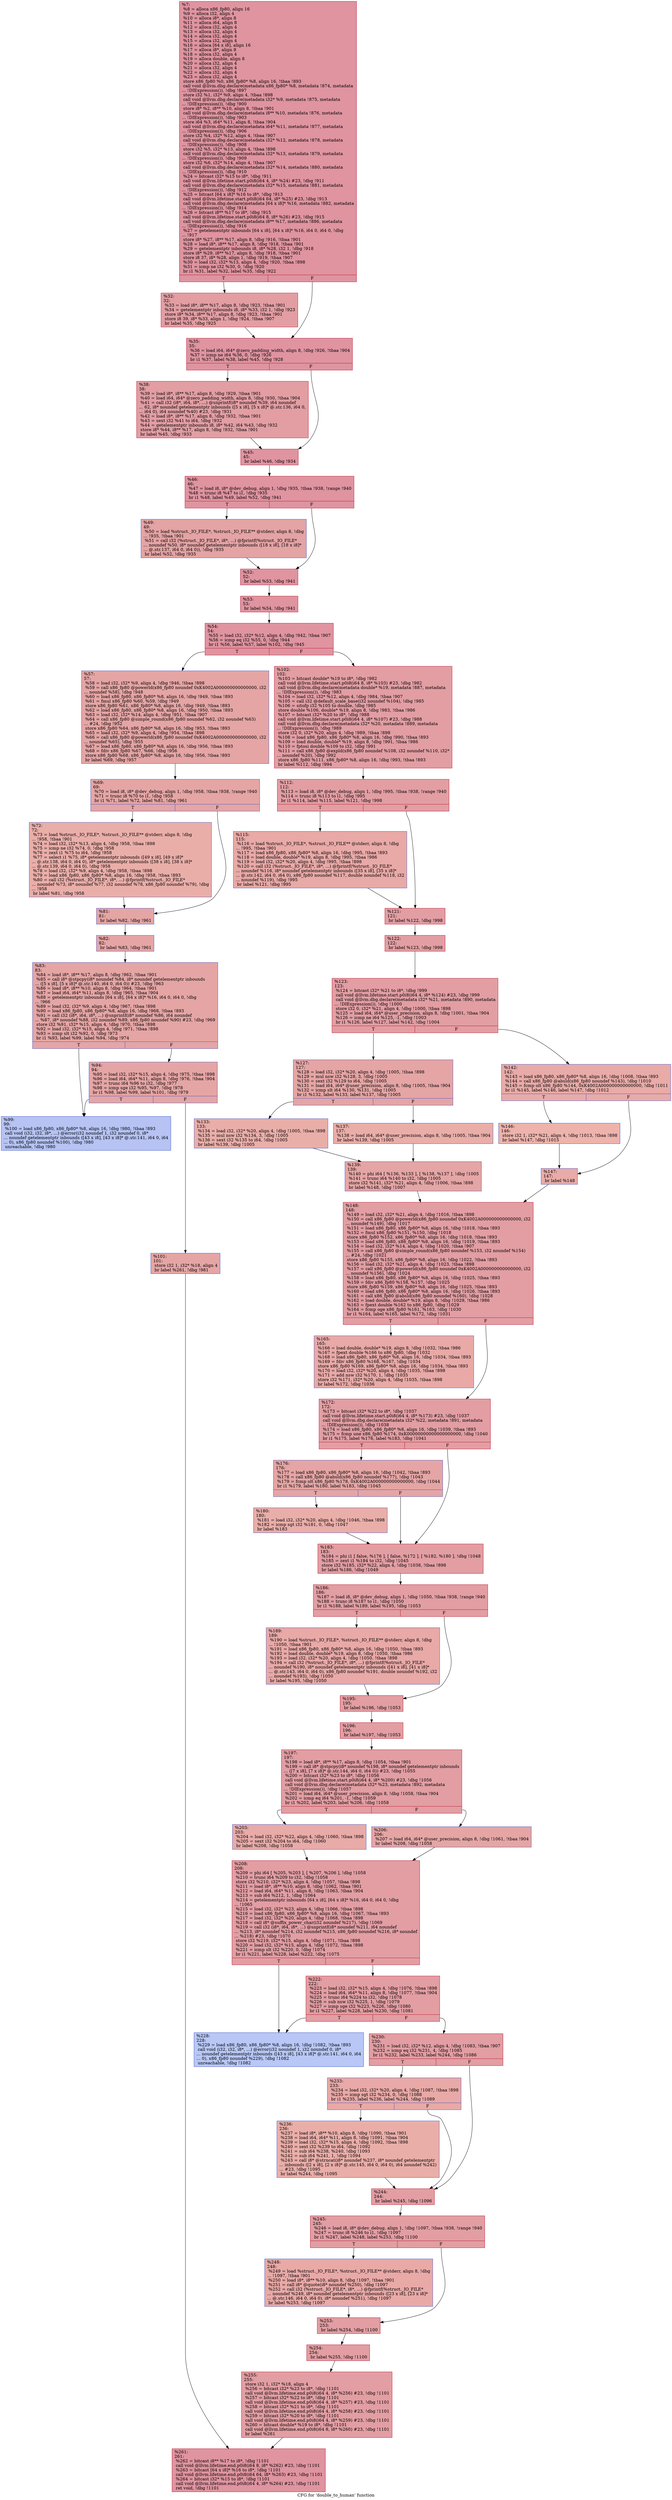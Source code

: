 digraph "CFG for 'double_to_human' function" {
	label="CFG for 'double_to_human' function";

	Node0xcc9bf0 [shape=record,color="#b70d28ff", style=filled, fillcolor="#b70d2870",label="{%7:\l  %8 = alloca x86_fp80, align 16\l  %9 = alloca i32, align 4\l  %10 = alloca i8*, align 8\l  %11 = alloca i64, align 8\l  %12 = alloca i32, align 4\l  %13 = alloca i32, align 4\l  %14 = alloca i32, align 4\l  %15 = alloca i32, align 4\l  %16 = alloca [64 x i8], align 16\l  %17 = alloca i8*, align 8\l  %18 = alloca i32, align 4\l  %19 = alloca double, align 8\l  %20 = alloca i32, align 4\l  %21 = alloca i32, align 4\l  %22 = alloca i32, align 4\l  %23 = alloca i32, align 4\l  store x86_fp80 %0, x86_fp80* %8, align 16, !tbaa !893\l  call void @llvm.dbg.declare(metadata x86_fp80* %8, metadata !874, metadata\l... !DIExpression()), !dbg !897\l  store i32 %1, i32* %9, align 4, !tbaa !898\l  call void @llvm.dbg.declare(metadata i32* %9, metadata !875, metadata\l... !DIExpression()), !dbg !900\l  store i8* %2, i8** %10, align 8, !tbaa !901\l  call void @llvm.dbg.declare(metadata i8** %10, metadata !876, metadata\l... !DIExpression()), !dbg !903\l  store i64 %3, i64* %11, align 8, !tbaa !904\l  call void @llvm.dbg.declare(metadata i64* %11, metadata !877, metadata\l... !DIExpression()), !dbg !906\l  store i32 %4, i32* %12, align 4, !tbaa !907\l  call void @llvm.dbg.declare(metadata i32* %12, metadata !878, metadata\l... !DIExpression()), !dbg !908\l  store i32 %5, i32* %13, align 4, !tbaa !898\l  call void @llvm.dbg.declare(metadata i32* %13, metadata !879, metadata\l... !DIExpression()), !dbg !909\l  store i32 %6, i32* %14, align 4, !tbaa !907\l  call void @llvm.dbg.declare(metadata i32* %14, metadata !880, metadata\l... !DIExpression()), !dbg !910\l  %24 = bitcast i32* %15 to i8*, !dbg !911\l  call void @llvm.lifetime.start.p0i8(i64 4, i8* %24) #23, !dbg !911\l  call void @llvm.dbg.declare(metadata i32* %15, metadata !881, metadata\l... !DIExpression()), !dbg !912\l  %25 = bitcast [64 x i8]* %16 to i8*, !dbg !913\l  call void @llvm.lifetime.start.p0i8(i64 64, i8* %25) #23, !dbg !913\l  call void @llvm.dbg.declare(metadata [64 x i8]* %16, metadata !882, metadata\l... !DIExpression()), !dbg !914\l  %26 = bitcast i8** %17 to i8*, !dbg !915\l  call void @llvm.lifetime.start.p0i8(i64 8, i8* %26) #23, !dbg !915\l  call void @llvm.dbg.declare(metadata i8** %17, metadata !886, metadata\l... !DIExpression()), !dbg !916\l  %27 = getelementptr inbounds [64 x i8], [64 x i8]* %16, i64 0, i64 0, !dbg\l... !917\l  store i8* %27, i8** %17, align 8, !dbg !916, !tbaa !901\l  %28 = load i8*, i8** %17, align 8, !dbg !918, !tbaa !901\l  %29 = getelementptr inbounds i8, i8* %28, i32 1, !dbg !918\l  store i8* %29, i8** %17, align 8, !dbg !918, !tbaa !901\l  store i8 37, i8* %28, align 1, !dbg !919, !tbaa !907\l  %30 = load i32, i32* %13, align 4, !dbg !920, !tbaa !898\l  %31 = icmp ne i32 %30, 0, !dbg !920\l  br i1 %31, label %32, label %35, !dbg !922\l|{<s0>T|<s1>F}}"];
	Node0xcc9bf0:s0 -> Node0xcc9f10;
	Node0xcc9bf0:s1 -> Node0xccc7b0;
	Node0xcc9f10 [shape=record,color="#b70d28ff", style=filled, fillcolor="#be242e70",label="{%32:\l32:                                               \l  %33 = load i8*, i8** %17, align 8, !dbg !923, !tbaa !901\l  %34 = getelementptr inbounds i8, i8* %33, i32 1, !dbg !923\l  store i8* %34, i8** %17, align 8, !dbg !923, !tbaa !901\l  store i8 39, i8* %33, align 1, !dbg !924, !tbaa !907\l  br label %35, !dbg !925\l}"];
	Node0xcc9f10 -> Node0xccc7b0;
	Node0xccc7b0 [shape=record,color="#b70d28ff", style=filled, fillcolor="#b70d2870",label="{%35:\l35:                                               \l  %36 = load i64, i64* @zero_padding_width, align 8, !dbg !926, !tbaa !904\l  %37 = icmp ne i64 %36, 0, !dbg !926\l  br i1 %37, label %38, label %45, !dbg !928\l|{<s0>T|<s1>F}}"];
	Node0xccc7b0:s0 -> Node0xccc800;
	Node0xccc7b0:s1 -> Node0xccc850;
	Node0xccc800 [shape=record,color="#b70d28ff", style=filled, fillcolor="#be242e70",label="{%38:\l38:                                               \l  %39 = load i8*, i8** %17, align 8, !dbg !929, !tbaa !901\l  %40 = load i64, i64* @zero_padding_width, align 8, !dbg !930, !tbaa !904\l  %41 = call i32 (i8*, i64, i8*, ...) @snprintf(i8* noundef %39, i64 noundef\l... 62, i8* noundef getelementptr inbounds ([5 x i8], [5 x i8]* @.str.136, i64 0,\l... i64 0), i64 noundef %40) #23, !dbg !931\l  %42 = load i8*, i8** %17, align 8, !dbg !932, !tbaa !901\l  %43 = sext i32 %41 to i64, !dbg !932\l  %44 = getelementptr inbounds i8, i8* %42, i64 %43, !dbg !932\l  store i8* %44, i8** %17, align 8, !dbg !932, !tbaa !901\l  br label %45, !dbg !933\l}"];
	Node0xccc800 -> Node0xccc850;
	Node0xccc850 [shape=record,color="#b70d28ff", style=filled, fillcolor="#b70d2870",label="{%45:\l45:                                               \l  br label %46, !dbg !934\l}"];
	Node0xccc850 -> Node0xccc8a0;
	Node0xccc8a0 [shape=record,color="#b70d28ff", style=filled, fillcolor="#b70d2870",label="{%46:\l46:                                               \l  %47 = load i8, i8* @dev_debug, align 1, !dbg !935, !tbaa !938, !range !940\l  %48 = trunc i8 %47 to i1, !dbg !935\l  br i1 %48, label %49, label %52, !dbg !941\l|{<s0>T|<s1>F}}"];
	Node0xccc8a0:s0 -> Node0xccc8f0;
	Node0xccc8a0:s1 -> Node0xccc940;
	Node0xccc8f0 [shape=record,color="#3d50c3ff", style=filled, fillcolor="#c32e3170",label="{%49:\l49:                                               \l  %50 = load %struct._IO_FILE*, %struct._IO_FILE** @stderr, align 8, !dbg\l... !935, !tbaa !901\l  %51 = call i32 (%struct._IO_FILE*, i8*, ...) @fprintf(%struct._IO_FILE*\l... noundef %50, i8* noundef getelementptr inbounds ([18 x i8], [18 x i8]*\l... @.str.137, i64 0, i64 0)), !dbg !935\l  br label %52, !dbg !935\l}"];
	Node0xccc8f0 -> Node0xccc940;
	Node0xccc940 [shape=record,color="#b70d28ff", style=filled, fillcolor="#b70d2870",label="{%52:\l52:                                               \l  br label %53, !dbg !941\l}"];
	Node0xccc940 -> Node0xccc990;
	Node0xccc990 [shape=record,color="#b70d28ff", style=filled, fillcolor="#b70d2870",label="{%53:\l53:                                               \l  br label %54, !dbg !941\l}"];
	Node0xccc990 -> Node0xccc9e0;
	Node0xccc9e0 [shape=record,color="#b70d28ff", style=filled, fillcolor="#b70d2870",label="{%54:\l54:                                               \l  %55 = load i32, i32* %12, align 4, !dbg !942, !tbaa !907\l  %56 = icmp eq i32 %55, 0, !dbg !944\l  br i1 %56, label %57, label %102, !dbg !945\l|{<s0>T|<s1>F}}"];
	Node0xccc9e0:s0 -> Node0xccca30;
	Node0xccc9e0:s1 -> Node0xcccd00;
	Node0xccca30 [shape=record,color="#3d50c3ff", style=filled, fillcolor="#c5333470",label="{%57:\l57:                                               \l  %58 = load i32, i32* %9, align 4, !dbg !946, !tbaa !898\l  %59 = call x86_fp80 @powerld(x86_fp80 noundef 0xK4002A000000000000000, i32\l... noundef %58), !dbg !948\l  %60 = load x86_fp80, x86_fp80* %8, align 16, !dbg !949, !tbaa !893\l  %61 = fmul x86_fp80 %60, %59, !dbg !949\l  store x86_fp80 %61, x86_fp80* %8, align 16, !dbg !949, !tbaa !893\l  %62 = load x86_fp80, x86_fp80* %8, align 16, !dbg !950, !tbaa !893\l  %63 = load i32, i32* %14, align 4, !dbg !951, !tbaa !907\l  %64 = call x86_fp80 @simple_round(x86_fp80 noundef %62, i32 noundef %63)\l... #24, !dbg !952\l  store x86_fp80 %64, x86_fp80* %8, align 16, !dbg !953, !tbaa !893\l  %65 = load i32, i32* %9, align 4, !dbg !954, !tbaa !898\l  %66 = call x86_fp80 @powerld(x86_fp80 noundef 0xK4002A000000000000000, i32\l... noundef %65), !dbg !955\l  %67 = load x86_fp80, x86_fp80* %8, align 16, !dbg !956, !tbaa !893\l  %68 = fdiv x86_fp80 %67, %66, !dbg !956\l  store x86_fp80 %68, x86_fp80* %8, align 16, !dbg !956, !tbaa !893\l  br label %69, !dbg !957\l}"];
	Node0xccca30 -> Node0xccca80;
	Node0xccca80 [shape=record,color="#3d50c3ff", style=filled, fillcolor="#c5333470",label="{%69:\l69:                                               \l  %70 = load i8, i8* @dev_debug, align 1, !dbg !958, !tbaa !938, !range !940\l  %71 = trunc i8 %70 to i1, !dbg !958\l  br i1 %71, label %72, label %81, !dbg !961\l|{<s0>T|<s1>F}}"];
	Node0xccca80:s0 -> Node0xcccad0;
	Node0xccca80:s1 -> Node0xcccb20;
	Node0xcccad0 [shape=record,color="#3d50c3ff", style=filled, fillcolor="#d0473d70",label="{%72:\l72:                                               \l  %73 = load %struct._IO_FILE*, %struct._IO_FILE** @stderr, align 8, !dbg\l... !958, !tbaa !901\l  %74 = load i32, i32* %13, align 4, !dbg !958, !tbaa !898\l  %75 = icmp ne i32 %74, 0, !dbg !958\l  %76 = zext i1 %75 to i64, !dbg !958\l  %77 = select i1 %75, i8* getelementptr inbounds ([49 x i8], [49 x i8]*\l... @.str.138, i64 0, i64 0), i8* getelementptr inbounds ([38 x i8], [38 x i8]*\l... @.str.139, i64 0, i64 0), !dbg !958\l  %78 = load i32, i32* %9, align 4, !dbg !958, !tbaa !898\l  %79 = load x86_fp80, x86_fp80* %8, align 16, !dbg !958, !tbaa !893\l  %80 = call i32 (%struct._IO_FILE*, i8*, ...) @fprintf(%struct._IO_FILE*\l... noundef %73, i8* noundef %77, i32 noundef %78, x86_fp80 noundef %79), !dbg\l... !958\l  br label %81, !dbg !958\l}"];
	Node0xcccad0 -> Node0xcccb20;
	Node0xcccb20 [shape=record,color="#3d50c3ff", style=filled, fillcolor="#c5333470",label="{%81:\l81:                                               \l  br label %82, !dbg !961\l}"];
	Node0xcccb20 -> Node0xcccb70;
	Node0xcccb70 [shape=record,color="#3d50c3ff", style=filled, fillcolor="#c5333470",label="{%82:\l82:                                               \l  br label %83, !dbg !961\l}"];
	Node0xcccb70 -> Node0xcccbc0;
	Node0xcccbc0 [shape=record,color="#3d50c3ff", style=filled, fillcolor="#c5333470",label="{%83:\l83:                                               \l  %84 = load i8*, i8** %17, align 8, !dbg !962, !tbaa !901\l  %85 = call i8* @stpcpy(i8* noundef %84, i8* noundef getelementptr inbounds\l... ([5 x i8], [5 x i8]* @.str.140, i64 0, i64 0)) #23, !dbg !963\l  %86 = load i8*, i8** %10, align 8, !dbg !964, !tbaa !901\l  %87 = load i64, i64* %11, align 8, !dbg !965, !tbaa !904\l  %88 = getelementptr inbounds [64 x i8], [64 x i8]* %16, i64 0, i64 0, !dbg\l... !966\l  %89 = load i32, i32* %9, align 4, !dbg !967, !tbaa !898\l  %90 = load x86_fp80, x86_fp80* %8, align 16, !dbg !968, !tbaa !893\l  %91 = call i32 (i8*, i64, i8*, ...) @snprintf(i8* noundef %86, i64 noundef\l... %87, i8* noundef %88, i32 noundef %89, x86_fp80 noundef %90) #23, !dbg !969\l  store i32 %91, i32* %15, align 4, !dbg !970, !tbaa !898\l  %92 = load i32, i32* %15, align 4, !dbg !971, !tbaa !898\l  %93 = icmp slt i32 %92, 0, !dbg !973\l  br i1 %93, label %99, label %94, !dbg !974\l|{<s0>T|<s1>F}}"];
	Node0xcccbc0:s0 -> Node0xcccc60;
	Node0xcccbc0:s1 -> Node0xcccc10;
	Node0xcccc10 [shape=record,color="#3d50c3ff", style=filled, fillcolor="#c5333470",label="{%94:\l94:                                               \l  %95 = load i32, i32* %15, align 4, !dbg !975, !tbaa !898\l  %96 = load i64, i64* %11, align 8, !dbg !976, !tbaa !904\l  %97 = trunc i64 %96 to i32, !dbg !977\l  %98 = icmp sge i32 %95, %97, !dbg !978\l  br i1 %98, label %99, label %101, !dbg !979\l|{<s0>T|<s1>F}}"];
	Node0xcccc10:s0 -> Node0xcccc60;
	Node0xcccc10:s1 -> Node0xccccb0;
	Node0xcccc60 [shape=record,color="#3d50c3ff", style=filled, fillcolor="#5977e370",label="{%99:\l99:                                               \l  %100 = load x86_fp80, x86_fp80* %8, align 16, !dbg !980, !tbaa !893\l  call void (i32, i32, i8*, ...) @error(i32 noundef 1, i32 noundef 0, i8*\l... noundef getelementptr inbounds ([43 x i8], [43 x i8]* @.str.141, i64 0, i64\l... 0), x86_fp80 noundef %100), !dbg !980\l  unreachable, !dbg !980\l}"];
	Node0xccccb0 [shape=record,color="#3d50c3ff", style=filled, fillcolor="#c5333470",label="{%101:\l101:                                              \l  store i32 1, i32* %18, align 4\l  br label %261, !dbg !981\l}"];
	Node0xccccb0 -> Node0xccd8e0;
	Node0xcccd00 [shape=record,color="#b70d28ff", style=filled, fillcolor="#be242e70",label="{%102:\l102:                                              \l  %103 = bitcast double* %19 to i8*, !dbg !982\l  call void @llvm.lifetime.start.p0i8(i64 8, i8* %103) #23, !dbg !982\l  call void @llvm.dbg.declare(metadata double* %19, metadata !887, metadata\l... !DIExpression()), !dbg !983\l  %104 = load i32, i32* %12, align 4, !dbg !984, !tbaa !907\l  %105 = call i32 @default_scale_base(i32 noundef %104), !dbg !985\l  %106 = sitofp i32 %105 to double, !dbg !985\l  store double %106, double* %19, align 8, !dbg !983, !tbaa !986\l  %107 = bitcast i32* %20 to i8*, !dbg !988\l  call void @llvm.lifetime.start.p0i8(i64 4, i8* %107) #23, !dbg !988\l  call void @llvm.dbg.declare(metadata i32* %20, metadata !889, metadata\l... !DIExpression()), !dbg !989\l  store i32 0, i32* %20, align 4, !dbg !989, !tbaa !898\l  %108 = load x86_fp80, x86_fp80* %8, align 16, !dbg !990, !tbaa !893\l  %109 = load double, double* %19, align 8, !dbg !991, !tbaa !986\l  %110 = fptosi double %109 to i32, !dbg !991\l  %111 = call x86_fp80 @expld(x86_fp80 noundef %108, i32 noundef %110, i32*\l... noundef %20), !dbg !992\l  store x86_fp80 %111, x86_fp80* %8, align 16, !dbg !993, !tbaa !893\l  br label %112, !dbg !994\l}"];
	Node0xcccd00 -> Node0xcccd50;
	Node0xcccd50 [shape=record,color="#b70d28ff", style=filled, fillcolor="#be242e70",label="{%112:\l112:                                              \l  %113 = load i8, i8* @dev_debug, align 1, !dbg !995, !tbaa !938, !range !940\l  %114 = trunc i8 %113 to i1, !dbg !995\l  br i1 %114, label %115, label %121, !dbg !998\l|{<s0>T|<s1>F}}"];
	Node0xcccd50:s0 -> Node0xcccda0;
	Node0xcccd50:s1 -> Node0xcccdf0;
	Node0xcccda0 [shape=record,color="#3d50c3ff", style=filled, fillcolor="#ca3b3770",label="{%115:\l115:                                              \l  %116 = load %struct._IO_FILE*, %struct._IO_FILE** @stderr, align 8, !dbg\l... !995, !tbaa !901\l  %117 = load x86_fp80, x86_fp80* %8, align 16, !dbg !995, !tbaa !893\l  %118 = load double, double* %19, align 8, !dbg !995, !tbaa !986\l  %119 = load i32, i32* %20, align 4, !dbg !995, !tbaa !898\l  %120 = call i32 (%struct._IO_FILE*, i8*, ...) @fprintf(%struct._IO_FILE*\l... noundef %116, i8* noundef getelementptr inbounds ([35 x i8], [35 x i8]*\l... @.str.142, i64 0, i64 0), x86_fp80 noundef %117, double noundef %118, i32\l... noundef %119), !dbg !995\l  br label %121, !dbg !995\l}"];
	Node0xcccda0 -> Node0xcccdf0;
	Node0xcccdf0 [shape=record,color="#b70d28ff", style=filled, fillcolor="#be242e70",label="{%121:\l121:                                              \l  br label %122, !dbg !998\l}"];
	Node0xcccdf0 -> Node0xccce40;
	Node0xccce40 [shape=record,color="#b70d28ff", style=filled, fillcolor="#be242e70",label="{%122:\l122:                                              \l  br label %123, !dbg !998\l}"];
	Node0xccce40 -> Node0xccce90;
	Node0xccce90 [shape=record,color="#b70d28ff", style=filled, fillcolor="#be242e70",label="{%123:\l123:                                              \l  %124 = bitcast i32* %21 to i8*, !dbg !999\l  call void @llvm.lifetime.start.p0i8(i64 4, i8* %124) #23, !dbg !999\l  call void @llvm.dbg.declare(metadata i32* %21, metadata !890, metadata\l... !DIExpression()), !dbg !1000\l  store i32 0, i32* %21, align 4, !dbg !1000, !tbaa !898\l  %125 = load i64, i64* @user_precision, align 8, !dbg !1001, !tbaa !904\l  %126 = icmp ne i64 %125, -1, !dbg !1003\l  br i1 %126, label %127, label %142, !dbg !1004\l|{<s0>T|<s1>F}}"];
	Node0xccce90:s0 -> Node0xcccee0;
	Node0xccce90:s1 -> Node0xccd020;
	Node0xcccee0 [shape=record,color="#3d50c3ff", style=filled, fillcolor="#c5333470",label="{%127:\l127:                                              \l  %128 = load i32, i32* %20, align 4, !dbg !1005, !tbaa !898\l  %129 = mul nsw i32 %128, 3, !dbg !1005\l  %130 = sext i32 %129 to i64, !dbg !1005\l  %131 = load i64, i64* @user_precision, align 8, !dbg !1005, !tbaa !904\l  %132 = icmp slt i64 %130, %131, !dbg !1005\l  br i1 %132, label %133, label %137, !dbg !1005\l|{<s0>T|<s1>F}}"];
	Node0xcccee0:s0 -> Node0xcccf30;
	Node0xcccee0:s1 -> Node0xcccf80;
	Node0xcccf30 [shape=record,color="#3d50c3ff", style=filled, fillcolor="#d0473d70",label="{%133:\l133:                                              \l  %134 = load i32, i32* %20, align 4, !dbg !1005, !tbaa !898\l  %135 = mul nsw i32 %134, 3, !dbg !1005\l  %136 = sext i32 %135 to i64, !dbg !1005\l  br label %139, !dbg !1005\l}"];
	Node0xcccf30 -> Node0xcccfd0;
	Node0xcccf80 [shape=record,color="#3d50c3ff", style=filled, fillcolor="#d0473d70",label="{%137:\l137:                                              \l  %138 = load i64, i64* @user_precision, align 8, !dbg !1005, !tbaa !904\l  br label %139, !dbg !1005\l}"];
	Node0xcccf80 -> Node0xcccfd0;
	Node0xcccfd0 [shape=record,color="#3d50c3ff", style=filled, fillcolor="#c5333470",label="{%139:\l139:                                              \l  %140 = phi i64 [ %136, %133 ], [ %138, %137 ], !dbg !1005\l  %141 = trunc i64 %140 to i32, !dbg !1005\l  store i32 %141, i32* %21, align 4, !dbg !1006, !tbaa !898\l  br label %148, !dbg !1007\l}"];
	Node0xcccfd0 -> Node0xccd110;
	Node0xccd020 [shape=record,color="#3d50c3ff", style=filled, fillcolor="#cc403a70",label="{%142:\l142:                                              \l  %143 = load x86_fp80, x86_fp80* %8, align 16, !dbg !1008, !tbaa !893\l  %144 = call x86_fp80 @absld(x86_fp80 noundef %143), !dbg !1010\l  %145 = fcmp olt x86_fp80 %144, 0xK4002A000000000000000, !dbg !1011\l  br i1 %145, label %146, label %147, !dbg !1012\l|{<s0>T|<s1>F}}"];
	Node0xccd020:s0 -> Node0xccd070;
	Node0xccd020:s1 -> Node0xccd0c0;
	Node0xccd070 [shape=record,color="#3d50c3ff", style=filled, fillcolor="#d6524470",label="{%146:\l146:                                              \l  store i32 1, i32* %21, align 4, !dbg !1013, !tbaa !898\l  br label %147, !dbg !1015\l}"];
	Node0xccd070 -> Node0xccd0c0;
	Node0xccd0c0 [shape=record,color="#3d50c3ff", style=filled, fillcolor="#cc403a70",label="{%147:\l147:                                              \l  br label %148\l}"];
	Node0xccd0c0 -> Node0xccd110;
	Node0xccd110 [shape=record,color="#b70d28ff", style=filled, fillcolor="#be242e70",label="{%148:\l148:                                              \l  %149 = load i32, i32* %21, align 4, !dbg !1016, !tbaa !898\l  %150 = call x86_fp80 @powerld(x86_fp80 noundef 0xK4002A000000000000000, i32\l... noundef %149), !dbg !1017\l  %151 = load x86_fp80, x86_fp80* %8, align 16, !dbg !1018, !tbaa !893\l  %152 = fmul x86_fp80 %151, %150, !dbg !1018\l  store x86_fp80 %152, x86_fp80* %8, align 16, !dbg !1018, !tbaa !893\l  %153 = load x86_fp80, x86_fp80* %8, align 16, !dbg !1019, !tbaa !893\l  %154 = load i32, i32* %14, align 4, !dbg !1020, !tbaa !907\l  %155 = call x86_fp80 @simple_round(x86_fp80 noundef %153, i32 noundef %154)\l... #24, !dbg !1021\l  store x86_fp80 %155, x86_fp80* %8, align 16, !dbg !1022, !tbaa !893\l  %156 = load i32, i32* %21, align 4, !dbg !1023, !tbaa !898\l  %157 = call x86_fp80 @powerld(x86_fp80 noundef 0xK4002A000000000000000, i32\l... noundef %156), !dbg !1024\l  %158 = load x86_fp80, x86_fp80* %8, align 16, !dbg !1025, !tbaa !893\l  %159 = fdiv x86_fp80 %158, %157, !dbg !1025\l  store x86_fp80 %159, x86_fp80* %8, align 16, !dbg !1025, !tbaa !893\l  %160 = load x86_fp80, x86_fp80* %8, align 16, !dbg !1026, !tbaa !893\l  %161 = call x86_fp80 @absld(x86_fp80 noundef %160), !dbg !1028\l  %162 = load double, double* %19, align 8, !dbg !1029, !tbaa !986\l  %163 = fpext double %162 to x86_fp80, !dbg !1029\l  %164 = fcmp oge x86_fp80 %161, %163, !dbg !1030\l  br i1 %164, label %165, label %172, !dbg !1031\l|{<s0>T|<s1>F}}"];
	Node0xccd110:s0 -> Node0xccd160;
	Node0xccd110:s1 -> Node0xccd1b0;
	Node0xccd160 [shape=record,color="#3d50c3ff", style=filled, fillcolor="#ca3b3770",label="{%165:\l165:                                              \l  %166 = load double, double* %19, align 8, !dbg !1032, !tbaa !986\l  %167 = fpext double %166 to x86_fp80, !dbg !1032\l  %168 = load x86_fp80, x86_fp80* %8, align 16, !dbg !1034, !tbaa !893\l  %169 = fdiv x86_fp80 %168, %167, !dbg !1034\l  store x86_fp80 %169, x86_fp80* %8, align 16, !dbg !1034, !tbaa !893\l  %170 = load i32, i32* %20, align 4, !dbg !1035, !tbaa !898\l  %171 = add nsw i32 %170, 1, !dbg !1035\l  store i32 %171, i32* %20, align 4, !dbg !1035, !tbaa !898\l  br label %172, !dbg !1036\l}"];
	Node0xccd160 -> Node0xccd1b0;
	Node0xccd1b0 [shape=record,color="#b70d28ff", style=filled, fillcolor="#be242e70",label="{%172:\l172:                                              \l  %173 = bitcast i32* %22 to i8*, !dbg !1037\l  call void @llvm.lifetime.start.p0i8(i64 4, i8* %173) #23, !dbg !1037\l  call void @llvm.dbg.declare(metadata i32* %22, metadata !891, metadata\l... !DIExpression()), !dbg !1038\l  %174 = load x86_fp80, x86_fp80* %8, align 16, !dbg !1039, !tbaa !893\l  %175 = fcmp une x86_fp80 %174, 0xK00000000000000000000, !dbg !1040\l  br i1 %175, label %176, label %183, !dbg !1041\l|{<s0>T|<s1>F}}"];
	Node0xccd1b0:s0 -> Node0xccd200;
	Node0xccd1b0:s1 -> Node0xccd2a0;
	Node0xccd200 [shape=record,color="#3d50c3ff", style=filled, fillcolor="#c5333470",label="{%176:\l176:                                              \l  %177 = load x86_fp80, x86_fp80* %8, align 16, !dbg !1042, !tbaa !893\l  %178 = call x86_fp80 @absld(x86_fp80 noundef %177), !dbg !1043\l  %179 = fcmp olt x86_fp80 %178, 0xK4002A000000000000000, !dbg !1044\l  br i1 %179, label %180, label %183, !dbg !1045\l|{<s0>T|<s1>F}}"];
	Node0xccd200:s0 -> Node0xccd250;
	Node0xccd200:s1 -> Node0xccd2a0;
	Node0xccd250 [shape=record,color="#3d50c3ff", style=filled, fillcolor="#d0473d70",label="{%180:\l180:                                              \l  %181 = load i32, i32* %20, align 4, !dbg !1046, !tbaa !898\l  %182 = icmp sgt i32 %181, 0, !dbg !1047\l  br label %183\l}"];
	Node0xccd250 -> Node0xccd2a0;
	Node0xccd2a0 [shape=record,color="#b70d28ff", style=filled, fillcolor="#be242e70",label="{%183:\l183:                                              \l  %184 = phi i1 [ false, %176 ], [ false, %172 ], [ %182, %180 ], !dbg !1048\l  %185 = zext i1 %184 to i32, !dbg !1045\l  store i32 %185, i32* %22, align 4, !dbg !1038, !tbaa !898\l  br label %186, !dbg !1049\l}"];
	Node0xccd2a0 -> Node0xccd2f0;
	Node0xccd2f0 [shape=record,color="#b70d28ff", style=filled, fillcolor="#be242e70",label="{%186:\l186:                                              \l  %187 = load i8, i8* @dev_debug, align 1, !dbg !1050, !tbaa !938, !range !940\l  %188 = trunc i8 %187 to i1, !dbg !1050\l  br i1 %188, label %189, label %195, !dbg !1053\l|{<s0>T|<s1>F}}"];
	Node0xccd2f0:s0 -> Node0xccd340;
	Node0xccd2f0:s1 -> Node0xccd390;
	Node0xccd340 [shape=record,color="#3d50c3ff", style=filled, fillcolor="#ca3b3770",label="{%189:\l189:                                              \l  %190 = load %struct._IO_FILE*, %struct._IO_FILE** @stderr, align 8, !dbg\l... !1050, !tbaa !901\l  %191 = load x86_fp80, x86_fp80* %8, align 16, !dbg !1050, !tbaa !893\l  %192 = load double, double* %19, align 8, !dbg !1050, !tbaa !986\l  %193 = load i32, i32* %20, align 4, !dbg !1050, !tbaa !898\l  %194 = call i32 (%struct._IO_FILE*, i8*, ...) @fprintf(%struct._IO_FILE*\l... noundef %190, i8* noundef getelementptr inbounds ([41 x i8], [41 x i8]*\l... @.str.143, i64 0, i64 0), x86_fp80 noundef %191, double noundef %192, i32\l... noundef %193), !dbg !1050\l  br label %195, !dbg !1050\l}"];
	Node0xccd340 -> Node0xccd390;
	Node0xccd390 [shape=record,color="#b70d28ff", style=filled, fillcolor="#be242e70",label="{%195:\l195:                                              \l  br label %196, !dbg !1053\l}"];
	Node0xccd390 -> Node0xccd3e0;
	Node0xccd3e0 [shape=record,color="#b70d28ff", style=filled, fillcolor="#be242e70",label="{%196:\l196:                                              \l  br label %197, !dbg !1053\l}"];
	Node0xccd3e0 -> Node0xccd430;
	Node0xccd430 [shape=record,color="#b70d28ff", style=filled, fillcolor="#be242e70",label="{%197:\l197:                                              \l  %198 = load i8*, i8** %17, align 8, !dbg !1054, !tbaa !901\l  %199 = call i8* @stpcpy(i8* noundef %198, i8* noundef getelementptr inbounds\l... ([7 x i8], [7 x i8]* @.str.144, i64 0, i64 0)) #23, !dbg !1055\l  %200 = bitcast i32* %23 to i8*, !dbg !1056\l  call void @llvm.lifetime.start.p0i8(i64 4, i8* %200) #23, !dbg !1056\l  call void @llvm.dbg.declare(metadata i32* %23, metadata !892, metadata\l... !DIExpression()), !dbg !1057\l  %201 = load i64, i64* @user_precision, align 8, !dbg !1058, !tbaa !904\l  %202 = icmp eq i64 %201, -1, !dbg !1059\l  br i1 %202, label %203, label %206, !dbg !1058\l|{<s0>T|<s1>F}}"];
	Node0xccd430:s0 -> Node0xccd480;
	Node0xccd430:s1 -> Node0xccd4d0;
	Node0xccd480 [shape=record,color="#3d50c3ff", style=filled, fillcolor="#cc403a70",label="{%203:\l203:                                              \l  %204 = load i32, i32* %22, align 4, !dbg !1060, !tbaa !898\l  %205 = sext i32 %204 to i64, !dbg !1060\l  br label %208, !dbg !1058\l}"];
	Node0xccd480 -> Node0xccd520;
	Node0xccd4d0 [shape=record,color="#3d50c3ff", style=filled, fillcolor="#c5333470",label="{%206:\l206:                                              \l  %207 = load i64, i64* @user_precision, align 8, !dbg !1061, !tbaa !904\l  br label %208, !dbg !1058\l}"];
	Node0xccd4d0 -> Node0xccd520;
	Node0xccd520 [shape=record,color="#b70d28ff", style=filled, fillcolor="#be242e70",label="{%208:\l208:                                              \l  %209 = phi i64 [ %205, %203 ], [ %207, %206 ], !dbg !1058\l  %210 = trunc i64 %209 to i32, !dbg !1058\l  store i32 %210, i32* %23, align 4, !dbg !1057, !tbaa !898\l  %211 = load i8*, i8** %10, align 8, !dbg !1062, !tbaa !901\l  %212 = load i64, i64* %11, align 8, !dbg !1063, !tbaa !904\l  %213 = sub i64 %212, 1, !dbg !1064\l  %214 = getelementptr inbounds [64 x i8], [64 x i8]* %16, i64 0, i64 0, !dbg\l... !1065\l  %215 = load i32, i32* %23, align 4, !dbg !1066, !tbaa !898\l  %216 = load x86_fp80, x86_fp80* %8, align 16, !dbg !1067, !tbaa !893\l  %217 = load i32, i32* %20, align 4, !dbg !1068, !tbaa !898\l  %218 = call i8* @suffix_power_char(i32 noundef %217), !dbg !1069\l  %219 = call i32 (i8*, i64, i8*, ...) @snprintf(i8* noundef %211, i64 noundef\l... %213, i8* noundef %214, i32 noundef %215, x86_fp80 noundef %216, i8* noundef\l... %218) #23, !dbg !1070\l  store i32 %219, i32* %15, align 4, !dbg !1071, !tbaa !898\l  %220 = load i32, i32* %15, align 4, !dbg !1072, !tbaa !898\l  %221 = icmp slt i32 %220, 0, !dbg !1074\l  br i1 %221, label %228, label %222, !dbg !1075\l|{<s0>T|<s1>F}}"];
	Node0xccd520:s0 -> Node0xccd5c0;
	Node0xccd520:s1 -> Node0xccd570;
	Node0xccd570 [shape=record,color="#b70d28ff", style=filled, fillcolor="#be242e70",label="{%222:\l222:                                              \l  %223 = load i32, i32* %15, align 4, !dbg !1076, !tbaa !898\l  %224 = load i64, i64* %11, align 8, !dbg !1077, !tbaa !904\l  %225 = trunc i64 %224 to i32, !dbg !1078\l  %226 = sub nsw i32 %225, 1, !dbg !1079\l  %227 = icmp sge i32 %223, %226, !dbg !1080\l  br i1 %227, label %228, label %230, !dbg !1081\l|{<s0>T|<s1>F}}"];
	Node0xccd570:s0 -> Node0xccd5c0;
	Node0xccd570:s1 -> Node0xccd610;
	Node0xccd5c0 [shape=record,color="#3d50c3ff", style=filled, fillcolor="#5f7fe870",label="{%228:\l228:                                              \l  %229 = load x86_fp80, x86_fp80* %8, align 16, !dbg !1082, !tbaa !893\l  call void (i32, i32, i8*, ...) @error(i32 noundef 1, i32 noundef 0, i8*\l... noundef getelementptr inbounds ([43 x i8], [43 x i8]* @.str.141, i64 0, i64\l... 0), x86_fp80 noundef %229), !dbg !1082\l  unreachable, !dbg !1082\l}"];
	Node0xccd610 [shape=record,color="#b70d28ff", style=filled, fillcolor="#be242e70",label="{%230:\l230:                                              \l  %231 = load i32, i32* %12, align 4, !dbg !1083, !tbaa !907\l  %232 = icmp eq i32 %231, 4, !dbg !1085\l  br i1 %232, label %233, label %244, !dbg !1086\l|{<s0>T|<s1>F}}"];
	Node0xccd610:s0 -> Node0xccd660;
	Node0xccd610:s1 -> Node0xccd700;
	Node0xccd660 [shape=record,color="#3d50c3ff", style=filled, fillcolor="#ca3b3770",label="{%233:\l233:                                              \l  %234 = load i32, i32* %20, align 4, !dbg !1087, !tbaa !898\l  %235 = icmp sgt i32 %234, 0, !dbg !1088\l  br i1 %235, label %236, label %244, !dbg !1089\l|{<s0>T|<s1>F}}"];
	Node0xccd660:s0 -> Node0xccd6b0;
	Node0xccd660:s1 -> Node0xccd700;
	Node0xccd6b0 [shape=record,color="#3d50c3ff", style=filled, fillcolor="#d0473d70",label="{%236:\l236:                                              \l  %237 = load i8*, i8** %10, align 8, !dbg !1090, !tbaa !901\l  %238 = load i64, i64* %11, align 8, !dbg !1091, !tbaa !904\l  %239 = load i32, i32* %15, align 4, !dbg !1092, !tbaa !898\l  %240 = sext i32 %239 to i64, !dbg !1092\l  %241 = sub i64 %238, %240, !dbg !1093\l  %242 = sub i64 %241, 1, !dbg !1094\l  %243 = call i8* @strncat(i8* noundef %237, i8* noundef getelementptr\l... inbounds ([2 x i8], [2 x i8]* @.str.145, i64 0, i64 0), i64 noundef %242)\l... #23, !dbg !1095\l  br label %244, !dbg !1095\l}"];
	Node0xccd6b0 -> Node0xccd700;
	Node0xccd700 [shape=record,color="#b70d28ff", style=filled, fillcolor="#be242e70",label="{%244:\l244:                                              \l  br label %245, !dbg !1096\l}"];
	Node0xccd700 -> Node0xccd750;
	Node0xccd750 [shape=record,color="#b70d28ff", style=filled, fillcolor="#be242e70",label="{%245:\l245:                                              \l  %246 = load i8, i8* @dev_debug, align 1, !dbg !1097, !tbaa !938, !range !940\l  %247 = trunc i8 %246 to i1, !dbg !1097\l  br i1 %247, label %248, label %253, !dbg !1100\l|{<s0>T|<s1>F}}"];
	Node0xccd750:s0 -> Node0xccd7a0;
	Node0xccd750:s1 -> Node0xccd7f0;
	Node0xccd7a0 [shape=record,color="#3d50c3ff", style=filled, fillcolor="#ca3b3770",label="{%248:\l248:                                              \l  %249 = load %struct._IO_FILE*, %struct._IO_FILE** @stderr, align 8, !dbg\l... !1097, !tbaa !901\l  %250 = load i8*, i8** %10, align 8, !dbg !1097, !tbaa !901\l  %251 = call i8* @quote(i8* noundef %250), !dbg !1097\l  %252 = call i32 (%struct._IO_FILE*, i8*, ...) @fprintf(%struct._IO_FILE*\l... noundef %249, i8* noundef getelementptr inbounds ([23 x i8], [23 x i8]*\l... @.str.146, i64 0, i64 0), i8* noundef %251), !dbg !1097\l  br label %253, !dbg !1097\l}"];
	Node0xccd7a0 -> Node0xccd7f0;
	Node0xccd7f0 [shape=record,color="#b70d28ff", style=filled, fillcolor="#be242e70",label="{%253:\l253:                                              \l  br label %254, !dbg !1100\l}"];
	Node0xccd7f0 -> Node0xccd840;
	Node0xccd840 [shape=record,color="#b70d28ff", style=filled, fillcolor="#be242e70",label="{%254:\l254:                                              \l  br label %255, !dbg !1100\l}"];
	Node0xccd840 -> Node0xccd890;
	Node0xccd890 [shape=record,color="#b70d28ff", style=filled, fillcolor="#be242e70",label="{%255:\l255:                                              \l  store i32 1, i32* %18, align 4\l  %256 = bitcast i32* %23 to i8*, !dbg !1101\l  call void @llvm.lifetime.end.p0i8(i64 4, i8* %256) #23, !dbg !1101\l  %257 = bitcast i32* %22 to i8*, !dbg !1101\l  call void @llvm.lifetime.end.p0i8(i64 4, i8* %257) #23, !dbg !1101\l  %258 = bitcast i32* %21 to i8*, !dbg !1101\l  call void @llvm.lifetime.end.p0i8(i64 4, i8* %258) #23, !dbg !1101\l  %259 = bitcast i32* %20 to i8*, !dbg !1101\l  call void @llvm.lifetime.end.p0i8(i64 4, i8* %259) #23, !dbg !1101\l  %260 = bitcast double* %19 to i8*, !dbg !1101\l  call void @llvm.lifetime.end.p0i8(i64 8, i8* %260) #23, !dbg !1101\l  br label %261\l}"];
	Node0xccd890 -> Node0xccd8e0;
	Node0xccd8e0 [shape=record,color="#b70d28ff", style=filled, fillcolor="#b70d2870",label="{%261:\l261:                                              \l  %262 = bitcast i8** %17 to i8*, !dbg !1101\l  call void @llvm.lifetime.end.p0i8(i64 8, i8* %262) #23, !dbg !1101\l  %263 = bitcast [64 x i8]* %16 to i8*, !dbg !1101\l  call void @llvm.lifetime.end.p0i8(i64 64, i8* %263) #23, !dbg !1101\l  %264 = bitcast i32* %15 to i8*, !dbg !1101\l  call void @llvm.lifetime.end.p0i8(i64 4, i8* %264) #23, !dbg !1101\l  ret void, !dbg !1101\l}"];
}
